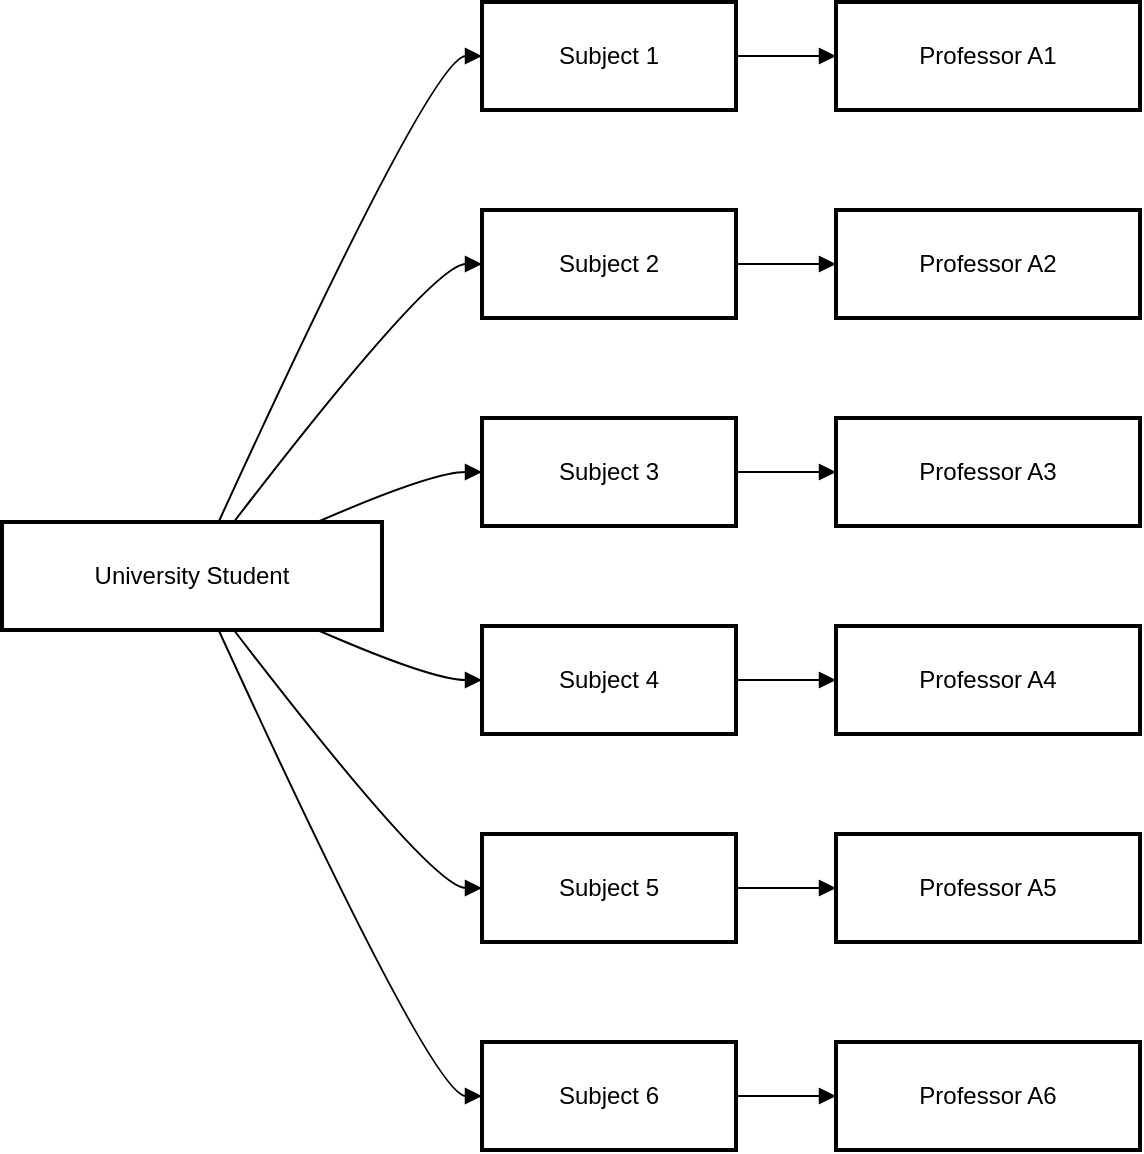 <mxfile version="26.1.0">
  <diagram name="Página-1" id="FaCcZ0kW6ZiKVL71Rnae">
    <mxGraphModel>
      <root>
        <mxCell id="0" />
        <mxCell id="1" parent="0" />
        <mxCell id="2" value="University Student" style="whiteSpace=wrap;strokeWidth=2;" vertex="1" parent="1">
          <mxGeometry x="8" y="268" width="190" height="54" as="geometry" />
        </mxCell>
        <mxCell id="3" value="Subject 1" style="whiteSpace=wrap;strokeWidth=2;" vertex="1" parent="1">
          <mxGeometry x="248" y="8" width="127" height="54" as="geometry" />
        </mxCell>
        <mxCell id="4" value="Subject 2" style="whiteSpace=wrap;strokeWidth=2;" vertex="1" parent="1">
          <mxGeometry x="248" y="112" width="127" height="54" as="geometry" />
        </mxCell>
        <mxCell id="5" value="Subject 3" style="whiteSpace=wrap;strokeWidth=2;" vertex="1" parent="1">
          <mxGeometry x="248" y="216" width="127" height="54" as="geometry" />
        </mxCell>
        <mxCell id="6" value="Subject 4" style="whiteSpace=wrap;strokeWidth=2;" vertex="1" parent="1">
          <mxGeometry x="248" y="320" width="127" height="54" as="geometry" />
        </mxCell>
        <mxCell id="7" value="Subject 5" style="whiteSpace=wrap;strokeWidth=2;" vertex="1" parent="1">
          <mxGeometry x="248" y="424" width="127" height="54" as="geometry" />
        </mxCell>
        <mxCell id="8" value="Subject 6" style="whiteSpace=wrap;strokeWidth=2;" vertex="1" parent="1">
          <mxGeometry x="248" y="528" width="127" height="54" as="geometry" />
        </mxCell>
        <mxCell id="9" value="Professor A1" style="whiteSpace=wrap;strokeWidth=2;" vertex="1" parent="1">
          <mxGeometry x="425" y="8" width="152" height="54" as="geometry" />
        </mxCell>
        <mxCell id="10" value="Professor A2" style="whiteSpace=wrap;strokeWidth=2;" vertex="1" parent="1">
          <mxGeometry x="425" y="112" width="152" height="54" as="geometry" />
        </mxCell>
        <mxCell id="11" value="Professor A3" style="whiteSpace=wrap;strokeWidth=2;" vertex="1" parent="1">
          <mxGeometry x="425" y="216" width="152" height="54" as="geometry" />
        </mxCell>
        <mxCell id="12" value="Professor A4" style="whiteSpace=wrap;strokeWidth=2;" vertex="1" parent="1">
          <mxGeometry x="425" y="320" width="152" height="54" as="geometry" />
        </mxCell>
        <mxCell id="13" value="Professor A5" style="whiteSpace=wrap;strokeWidth=2;" vertex="1" parent="1">
          <mxGeometry x="425" y="424" width="152" height="54" as="geometry" />
        </mxCell>
        <mxCell id="14" value="Professor A6" style="whiteSpace=wrap;strokeWidth=2;" vertex="1" parent="1">
          <mxGeometry x="425" y="528" width="152" height="54" as="geometry" />
        </mxCell>
        <mxCell id="15" value="" style="curved=1;startArrow=none;endArrow=block;exitX=0.57;exitY=0;entryX=0;entryY=0.5;" edge="1" parent="1" source="2" target="3">
          <mxGeometry relative="1" as="geometry">
            <Array as="points">
              <mxPoint x="223" y="35" />
            </Array>
          </mxGeometry>
        </mxCell>
        <mxCell id="16" value="" style="curved=1;startArrow=none;endArrow=block;exitX=0.61;exitY=0;entryX=0;entryY=0.5;" edge="1" parent="1" source="2" target="4">
          <mxGeometry relative="1" as="geometry">
            <Array as="points">
              <mxPoint x="223" y="139" />
            </Array>
          </mxGeometry>
        </mxCell>
        <mxCell id="17" value="" style="curved=1;startArrow=none;endArrow=block;exitX=0.83;exitY=0;entryX=0;entryY=0.5;" edge="1" parent="1" source="2" target="5">
          <mxGeometry relative="1" as="geometry">
            <Array as="points">
              <mxPoint x="223" y="243" />
            </Array>
          </mxGeometry>
        </mxCell>
        <mxCell id="18" value="" style="curved=1;startArrow=none;endArrow=block;exitX=0.83;exitY=1;entryX=0;entryY=0.5;" edge="1" parent="1" source="2" target="6">
          <mxGeometry relative="1" as="geometry">
            <Array as="points">
              <mxPoint x="223" y="347" />
            </Array>
          </mxGeometry>
        </mxCell>
        <mxCell id="19" value="" style="curved=1;startArrow=none;endArrow=block;exitX=0.61;exitY=1;entryX=0;entryY=0.5;" edge="1" parent="1" source="2" target="7">
          <mxGeometry relative="1" as="geometry">
            <Array as="points">
              <mxPoint x="223" y="451" />
            </Array>
          </mxGeometry>
        </mxCell>
        <mxCell id="20" value="" style="curved=1;startArrow=none;endArrow=block;exitX=0.57;exitY=1;entryX=0;entryY=0.5;" edge="1" parent="1" source="2" target="8">
          <mxGeometry relative="1" as="geometry">
            <Array as="points">
              <mxPoint x="223" y="555" />
            </Array>
          </mxGeometry>
        </mxCell>
        <mxCell id="21" value="" style="curved=1;startArrow=none;endArrow=block;exitX=1;exitY=0.5;entryX=0;entryY=0.5;" edge="1" parent="1" source="3" target="9">
          <mxGeometry relative="1" as="geometry">
            <Array as="points" />
          </mxGeometry>
        </mxCell>
        <mxCell id="22" value="" style="curved=1;startArrow=none;endArrow=block;exitX=1;exitY=0.5;entryX=0;entryY=0.5;" edge="1" parent="1" source="4" target="10">
          <mxGeometry relative="1" as="geometry">
            <Array as="points" />
          </mxGeometry>
        </mxCell>
        <mxCell id="23" value="" style="curved=1;startArrow=none;endArrow=block;exitX=1;exitY=0.5;entryX=0;entryY=0.5;" edge="1" parent="1" source="5" target="11">
          <mxGeometry relative="1" as="geometry">
            <Array as="points" />
          </mxGeometry>
        </mxCell>
        <mxCell id="24" value="" style="curved=1;startArrow=none;endArrow=block;exitX=1;exitY=0.5;entryX=0;entryY=0.5;" edge="1" parent="1" source="6" target="12">
          <mxGeometry relative="1" as="geometry">
            <Array as="points" />
          </mxGeometry>
        </mxCell>
        <mxCell id="25" value="" style="curved=1;startArrow=none;endArrow=block;exitX=1;exitY=0.5;entryX=0;entryY=0.5;" edge="1" parent="1" source="7" target="13">
          <mxGeometry relative="1" as="geometry">
            <Array as="points" />
          </mxGeometry>
        </mxCell>
        <mxCell id="26" value="" style="curved=1;startArrow=none;endArrow=block;exitX=1;exitY=0.5;entryX=0;entryY=0.5;" edge="1" parent="1" source="8" target="14">
          <mxGeometry relative="1" as="geometry">
            <Array as="points" />
          </mxGeometry>
        </mxCell>
      </root>
    </mxGraphModel>
  </diagram>
</mxfile>
